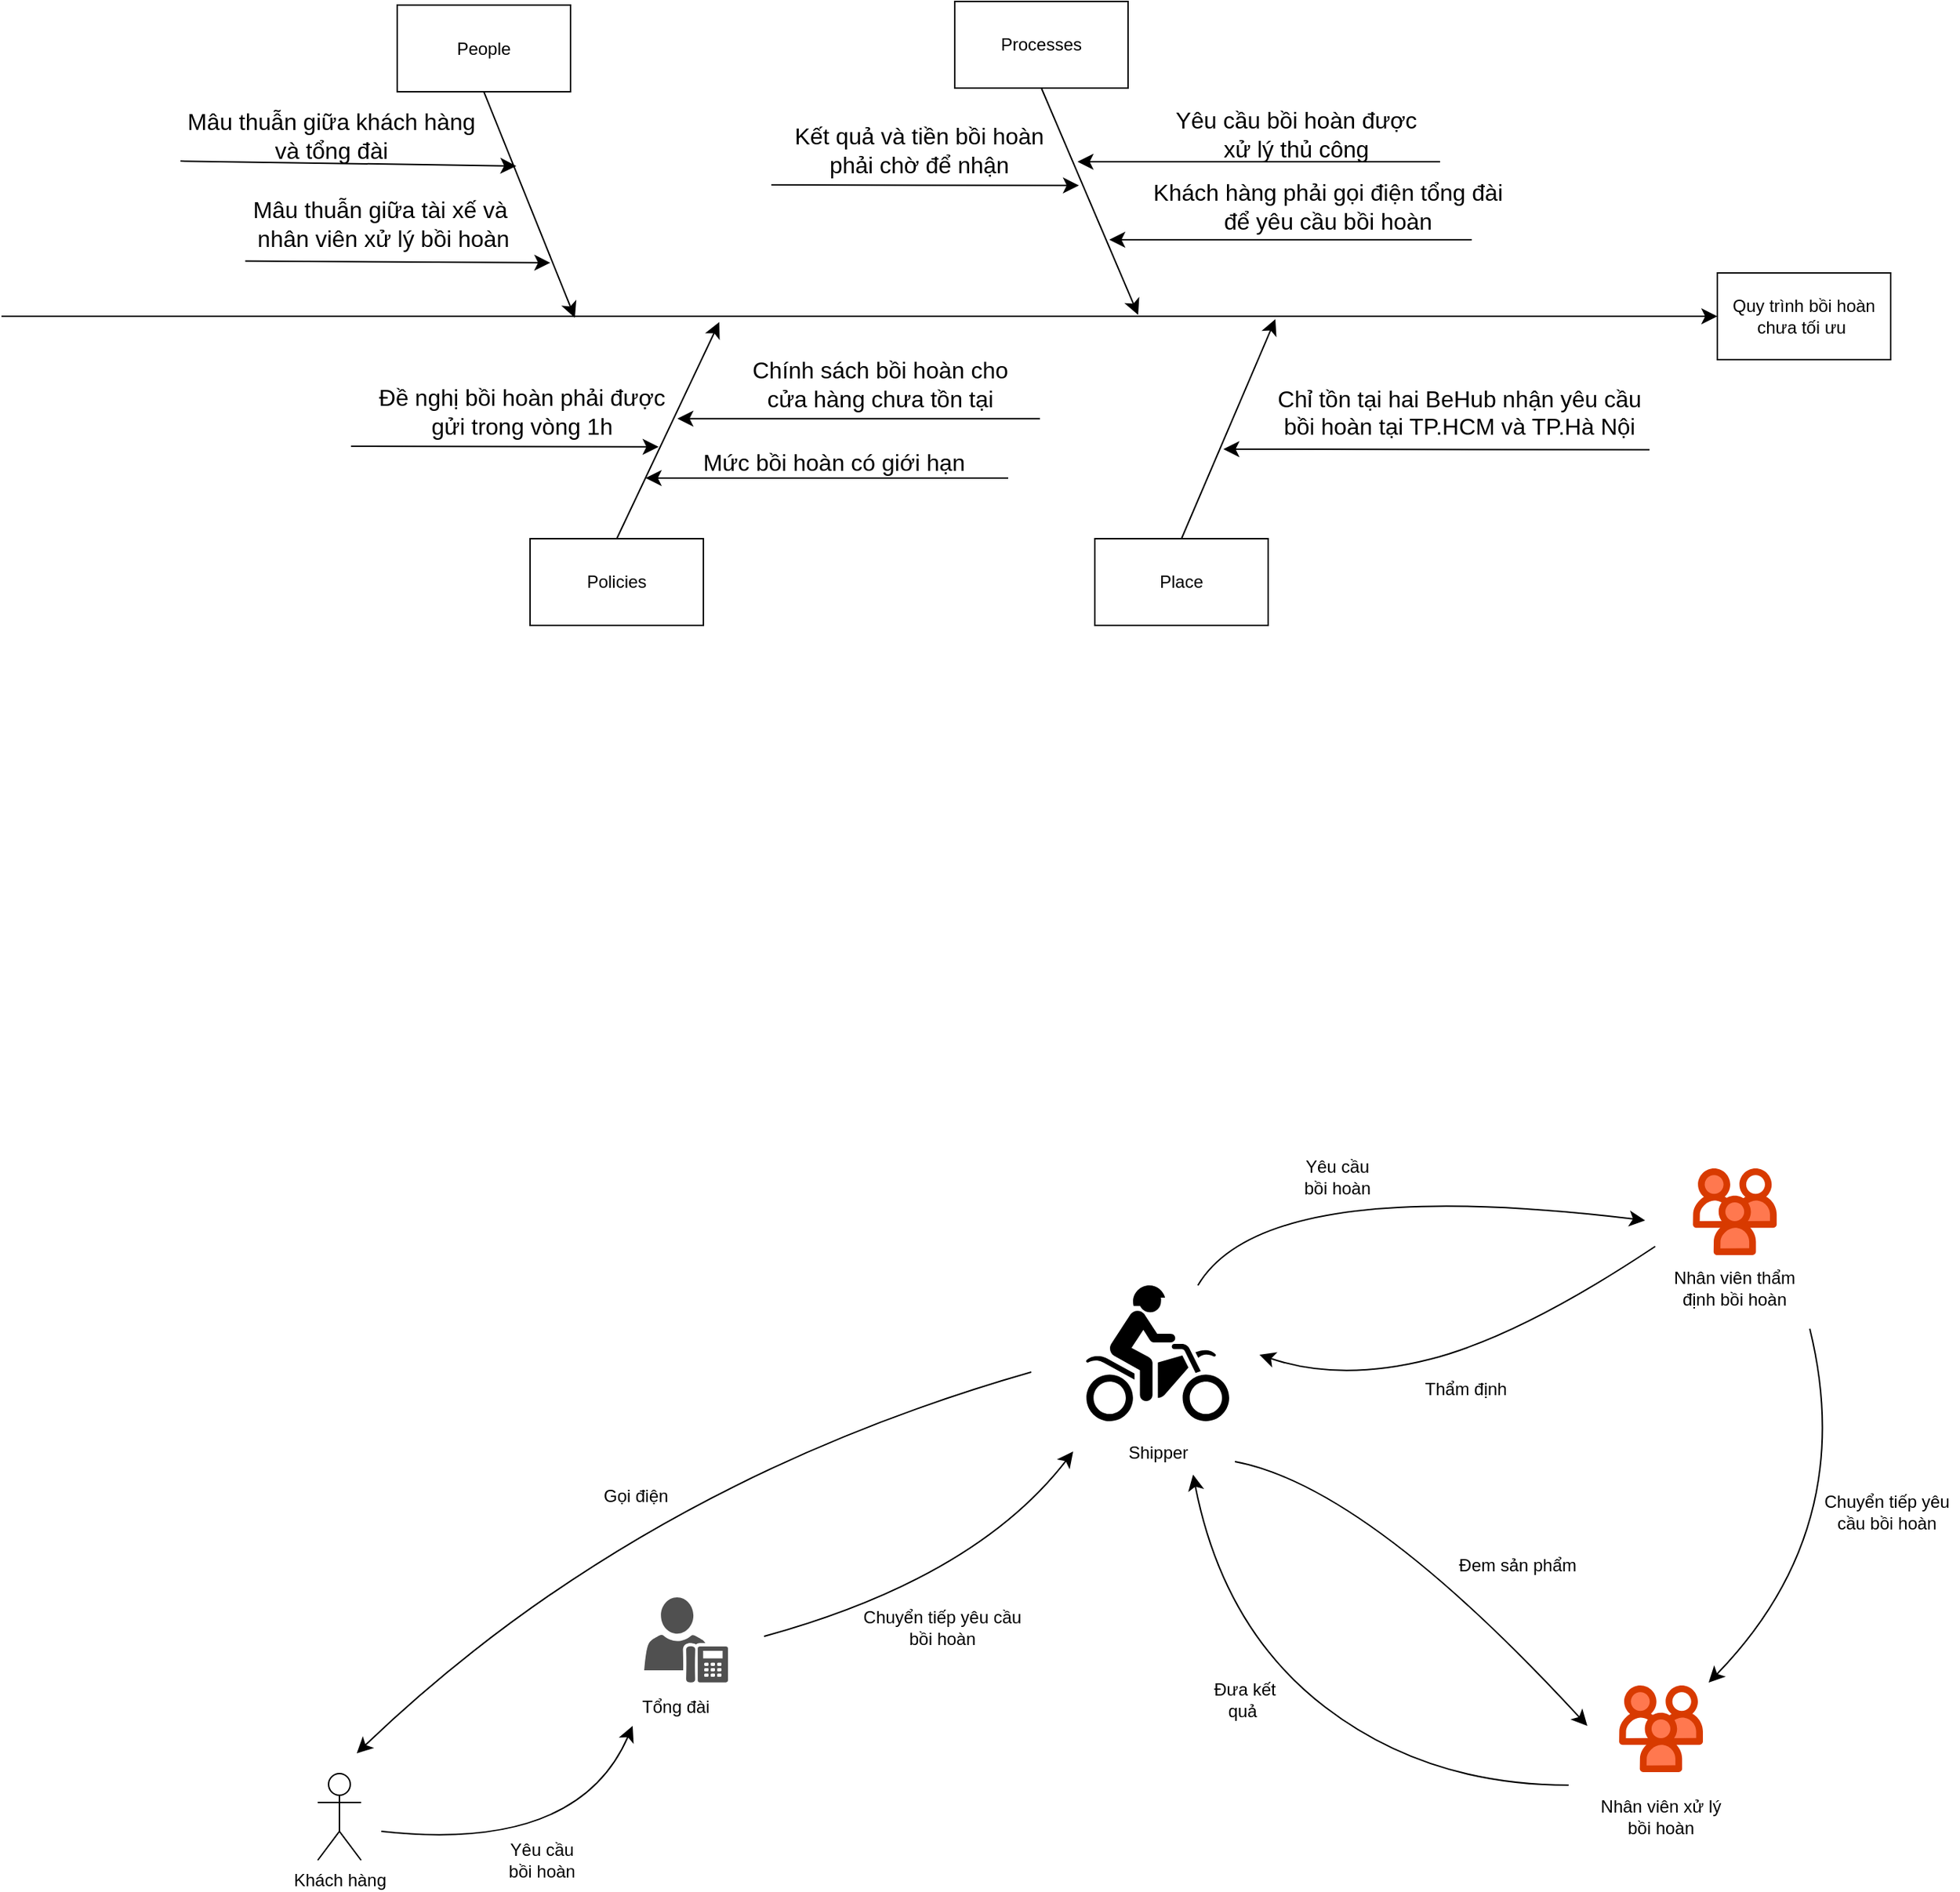 <mxfile version="26.1.3">
  <diagram name="Page-1" id="skMmWQSyblpexci2RbYU">
    <mxGraphModel dx="2180" dy="829" grid="0" gridSize="10" guides="1" tooltips="1" connect="1" arrows="1" fold="1" page="0" pageScale="1" pageWidth="850" pageHeight="1100" math="0" shadow="0">
      <root>
        <mxCell id="0" />
        <mxCell id="1" parent="0" />
        <mxCell id="IP3LngXVH1wphO-wjGAb-1" value="Quy trình bồi hoàn chưa tối ưu&amp;nbsp;" style="rounded=0;whiteSpace=wrap;html=1;" parent="1" vertex="1">
          <mxGeometry x="588" y="207" width="120" height="60" as="geometry" />
        </mxCell>
        <mxCell id="IP3LngXVH1wphO-wjGAb-5" value="" style="endArrow=classic;html=1;rounded=0;fontSize=12;startSize=8;endSize=8;curved=1;exitX=1;exitY=0.5;exitDx=0;exitDy=0;" parent="1" target="IP3LngXVH1wphO-wjGAb-1" edge="1">
          <mxGeometry width="50" height="50" relative="1" as="geometry">
            <mxPoint x="-600" y="237" as="sourcePoint" />
            <mxPoint x="-24" y="104" as="targetPoint" />
            <Array as="points">
              <mxPoint x="-79" y="237" />
            </Array>
          </mxGeometry>
        </mxCell>
        <mxCell id="IP3LngXVH1wphO-wjGAb-6" value="Place" style="rounded=0;whiteSpace=wrap;html=1;" parent="1" vertex="1">
          <mxGeometry x="157" y="391" width="120" height="60" as="geometry" />
        </mxCell>
        <mxCell id="IP3LngXVH1wphO-wjGAb-7" value="People" style="rounded=0;whiteSpace=wrap;html=1;" parent="1" vertex="1">
          <mxGeometry x="-326" y="21.54" width="120" height="60" as="geometry" />
        </mxCell>
        <mxCell id="IP3LngXVH1wphO-wjGAb-8" value="Processes" style="rounded=0;whiteSpace=wrap;html=1;" parent="1" vertex="1">
          <mxGeometry x="60" y="19" width="120" height="60" as="geometry" />
        </mxCell>
        <mxCell id="IP3LngXVH1wphO-wjGAb-9" value="Policies" style="rounded=0;whiteSpace=wrap;html=1;" parent="1" vertex="1">
          <mxGeometry x="-234" y="391" width="120" height="60" as="geometry" />
        </mxCell>
        <mxCell id="IP3LngXVH1wphO-wjGAb-10" value="" style="endArrow=classic;html=1;rounded=0;fontSize=12;startSize=8;endSize=8;curved=1;exitX=0.5;exitY=1;exitDx=0;exitDy=0;" parent="1" source="IP3LngXVH1wphO-wjGAb-8" edge="1">
          <mxGeometry width="50" height="50" relative="1" as="geometry">
            <mxPoint x="335" y="122" as="sourcePoint" />
            <mxPoint x="187" y="236" as="targetPoint" />
          </mxGeometry>
        </mxCell>
        <mxCell id="IP3LngXVH1wphO-wjGAb-11" value="" style="endArrow=classic;html=1;rounded=0;fontSize=12;startSize=8;endSize=8;curved=1;" parent="1" edge="1">
          <mxGeometry width="50" height="50" relative="1" as="geometry">
            <mxPoint x="396" y="130" as="sourcePoint" />
            <mxPoint x="145" y="130" as="targetPoint" />
          </mxGeometry>
        </mxCell>
        <mxCell id="IP3LngXVH1wphO-wjGAb-12" value="Yêu cầu bồi hoàn được&lt;br&gt;xử lý thủ công" style="text;html=1;align=center;verticalAlign=middle;resizable=0;points=[];autosize=1;strokeColor=none;fillColor=none;fontSize=16;" parent="1" vertex="1">
          <mxGeometry x="203" y="86" width="185" height="50" as="geometry" />
        </mxCell>
        <mxCell id="IP3LngXVH1wphO-wjGAb-14" value="Mâu thuẫn giữa khách hàng &lt;br&gt;và tổng đài" style="text;html=1;align=center;verticalAlign=middle;resizable=0;points=[];autosize=1;strokeColor=none;fillColor=none;fontSize=16;" parent="1" vertex="1">
          <mxGeometry x="-481" y="86.54" width="217" height="50" as="geometry" />
        </mxCell>
        <mxCell id="IP3LngXVH1wphO-wjGAb-15" value="" style="endArrow=classic;html=1;rounded=0;fontSize=12;startSize=8;endSize=8;curved=1;" parent="1" edge="1">
          <mxGeometry width="50" height="50" relative="1" as="geometry">
            <mxPoint x="418" y="184" as="sourcePoint" />
            <mxPoint x="167" y="184" as="targetPoint" />
          </mxGeometry>
        </mxCell>
        <mxCell id="IP3LngXVH1wphO-wjGAb-16" value="" style="endArrow=classic;html=1;rounded=0;fontSize=12;startSize=8;endSize=8;curved=1;exitX=0.5;exitY=0;exitDx=0;exitDy=0;" parent="1" source="IP3LngXVH1wphO-wjGAb-6" edge="1">
          <mxGeometry width="50" height="50" relative="1" as="geometry">
            <mxPoint x="205" y="237" as="sourcePoint" />
            <mxPoint x="282" y="239" as="targetPoint" />
          </mxGeometry>
        </mxCell>
        <mxCell id="IP3LngXVH1wphO-wjGAb-17" value="" style="endArrow=classic;html=1;rounded=0;fontSize=12;startSize=8;endSize=8;curved=1;exitX=0.989;exitY=0.734;exitDx=0;exitDy=0;exitPerimeter=0;" parent="1" source="IP3LngXVH1wphO-wjGAb-18" edge="1">
          <mxGeometry width="50" height="50" relative="1" as="geometry">
            <mxPoint x="583" y="329" as="sourcePoint" />
            <mxPoint x="246" y="329" as="targetPoint" />
          </mxGeometry>
        </mxCell>
        <mxCell id="IP3LngXVH1wphO-wjGAb-18" value="Chỉ tồn tại hai BeHub nhận yêu cầu&lt;br&gt;bồi hoàn tại TP.HCM và TP.Hà Nội&lt;div&gt;&lt;br&gt;&lt;/div&gt;" style="text;html=1;align=center;verticalAlign=middle;resizable=0;points=[];autosize=1;strokeColor=none;fillColor=none;fontSize=16;" parent="1" vertex="1">
          <mxGeometry x="274" y="278" width="270" height="70" as="geometry" />
        </mxCell>
        <mxCell id="IP3LngXVH1wphO-wjGAb-21" value="" style="endArrow=classic;html=1;rounded=0;fontSize=12;startSize=8;endSize=8;curved=1;" parent="1" edge="1">
          <mxGeometry width="50" height="50" relative="1" as="geometry">
            <mxPoint x="-67" y="146" as="sourcePoint" />
            <mxPoint x="146" y="146.41" as="targetPoint" />
          </mxGeometry>
        </mxCell>
        <mxCell id="IP3LngXVH1wphO-wjGAb-22" value="Chính sách bồi hoàn cho&lt;br&gt;cửa hàng chưa tồn tại" style="text;html=1;align=center;verticalAlign=middle;resizable=0;points=[];autosize=1;strokeColor=none;fillColor=none;fontSize=16;" parent="1" vertex="1">
          <mxGeometry x="-90" y="259" width="195" height="50" as="geometry" />
        </mxCell>
        <mxCell id="IP3LngXVH1wphO-wjGAb-23" value="" style="endArrow=classic;html=1;rounded=0;fontSize=12;startSize=8;endSize=8;curved=1;exitX=0.5;exitY=0;exitDx=0;exitDy=0;" parent="1" source="IP3LngXVH1wphO-wjGAb-9" edge="1">
          <mxGeometry width="50" height="50" relative="1" as="geometry">
            <mxPoint x="-46" y="393" as="sourcePoint" />
            <mxPoint x="-103" y="241" as="targetPoint" />
          </mxGeometry>
        </mxCell>
        <mxCell id="IP3LngXVH1wphO-wjGAb-24" value="" style="endArrow=classic;html=1;rounded=0;fontSize=12;startSize=8;endSize=8;curved=1;" parent="1" edge="1">
          <mxGeometry width="50" height="50" relative="1" as="geometry">
            <mxPoint x="119" y="307.82" as="sourcePoint" />
            <mxPoint x="-132" y="307.82" as="targetPoint" />
          </mxGeometry>
        </mxCell>
        <mxCell id="IP3LngXVH1wphO-wjGAb-25" value="" style="endArrow=classic;html=1;rounded=0;fontSize=12;startSize=8;endSize=8;curved=1;" parent="1" edge="1">
          <mxGeometry width="50" height="50" relative="1" as="geometry">
            <mxPoint x="97" y="349" as="sourcePoint" />
            <mxPoint x="-154" y="349" as="targetPoint" />
          </mxGeometry>
        </mxCell>
        <mxCell id="IP3LngXVH1wphO-wjGAb-26" value="Mức bồi hoàn có giới hạn" style="text;html=1;align=center;verticalAlign=middle;resizable=0;points=[];autosize=1;strokeColor=none;fillColor=none;fontSize=16;" parent="1" vertex="1">
          <mxGeometry x="-124" y="322" width="199" height="31" as="geometry" />
        </mxCell>
        <mxCell id="IP3LngXVH1wphO-wjGAb-27" value="Kết quả và tiền bồi hoàn &lt;br&gt;phải&amp;nbsp;chờ để nhận" style="text;html=1;align=center;verticalAlign=middle;resizable=0;points=[];autosize=1;strokeColor=none;fillColor=none;fontSize=16;" parent="1" vertex="1">
          <mxGeometry x="-61" y="97" width="191" height="50" as="geometry" />
        </mxCell>
        <mxCell id="IP3LngXVH1wphO-wjGAb-29" value="Đề nghị bồi hoàn phải được&lt;br&gt;gửi trong vòng 1h" style="text;html=1;align=center;verticalAlign=middle;resizable=0;points=[];autosize=1;strokeColor=none;fillColor=none;fontSize=16;" parent="1" vertex="1">
          <mxGeometry x="-348" y="278" width="216" height="50" as="geometry" />
        </mxCell>
        <mxCell id="IP3LngXVH1wphO-wjGAb-31" value="" style="endArrow=classic;html=1;rounded=0;fontSize=12;startSize=8;endSize=8;curved=1;" parent="1" edge="1">
          <mxGeometry width="50" height="50" relative="1" as="geometry">
            <mxPoint x="-358" y="327" as="sourcePoint" />
            <mxPoint x="-145" y="327.41" as="targetPoint" />
          </mxGeometry>
        </mxCell>
        <mxCell id="IP3LngXVH1wphO-wjGAb-32" value="Khách hàng phải gọi điện tổng đài&lt;br&gt;để yêu cầu bồi hoàn" style="text;html=1;align=center;verticalAlign=middle;resizable=0;points=[];autosize=1;strokeColor=none;fillColor=none;fontSize=16;" parent="1" vertex="1">
          <mxGeometry x="188" y="136" width="260" height="50" as="geometry" />
        </mxCell>
        <mxCell id="IP3LngXVH1wphO-wjGAb-34" value="" style="endArrow=classic;html=1;rounded=0;fontSize=12;startSize=8;endSize=8;curved=1;exitX=0.5;exitY=1;exitDx=0;exitDy=0;" parent="1" source="IP3LngXVH1wphO-wjGAb-7" edge="1">
          <mxGeometry width="50" height="50" relative="1" as="geometry">
            <mxPoint x="-270" y="70" as="sourcePoint" />
            <mxPoint x="-203" y="238" as="targetPoint" />
          </mxGeometry>
        </mxCell>
        <mxCell id="IP3LngXVH1wphO-wjGAb-35" value="" style="endArrow=classic;html=1;rounded=0;fontSize=12;startSize=8;endSize=8;curved=1;" parent="1" edge="1">
          <mxGeometry width="50" height="50" relative="1" as="geometry">
            <mxPoint x="-476" y="129.54" as="sourcePoint" />
            <mxPoint x="-243.5" y="132.95" as="targetPoint" />
          </mxGeometry>
        </mxCell>
        <mxCell id="IP3LngXVH1wphO-wjGAb-36" value="" style="endArrow=classic;html=1;rounded=0;fontSize=12;startSize=8;endSize=8;curved=1;exitX=0.024;exitY=1.025;exitDx=0;exitDy=0;exitPerimeter=0;" parent="1" source="IP3LngXVH1wphO-wjGAb-37" edge="1">
          <mxGeometry width="50" height="50" relative="1" as="geometry">
            <mxPoint x="-535" y="199.54" as="sourcePoint" />
            <mxPoint x="-220" y="199.95" as="targetPoint" />
          </mxGeometry>
        </mxCell>
        <mxCell id="IP3LngXVH1wphO-wjGAb-37" value="Mâu thuẫn giữa tài xế và&amp;nbsp;&lt;br&gt;nhân viên xử lý bồi hoàn" style="text;html=1;align=center;verticalAlign=middle;resizable=0;points=[];autosize=1;strokeColor=none;fillColor=none;fontSize=16;" parent="1" vertex="1">
          <mxGeometry x="-436" y="147.54" width="199" height="50" as="geometry" />
        </mxCell>
        <mxCell id="IP3LngXVH1wphO-wjGAb-39" value="Khách hàng" style="shape=umlActor;verticalLabelPosition=bottom;verticalAlign=top;html=1;outlineConnect=0;" parent="1" vertex="1">
          <mxGeometry x="-381" y="1246" width="30" height="60" as="geometry" />
        </mxCell>
        <mxCell id="IP3LngXVH1wphO-wjGAb-44" value="" style="sketch=0;pointerEvents=1;shadow=0;dashed=0;html=1;strokeColor=none;fillColor=#505050;labelPosition=center;verticalLabelPosition=bottom;verticalAlign=top;outlineConnect=0;align=center;shape=mxgraph.office.users.um_enabled_user;" parent="1" vertex="1">
          <mxGeometry x="-155" y="1124" width="58" height="59" as="geometry" />
        </mxCell>
        <mxCell id="IP3LngXVH1wphO-wjGAb-51" value="Tổng đài" style="text;html=1;align=center;verticalAlign=middle;whiteSpace=wrap;rounded=0;" parent="1" vertex="1">
          <mxGeometry x="-163" y="1187" width="60" height="26" as="geometry" />
        </mxCell>
        <mxCell id="IP3LngXVH1wphO-wjGAb-52" value="" style="endArrow=classic;html=1;rounded=0;fontSize=12;startSize=8;endSize=8;curved=1;entryX=0;entryY=1;entryDx=0;entryDy=0;" parent="1" target="IP3LngXVH1wphO-wjGAb-51" edge="1">
          <mxGeometry width="50" height="50" relative="1" as="geometry">
            <mxPoint x="-337" y="1286" as="sourcePoint" />
            <mxPoint x="-244" y="1259" as="targetPoint" />
            <Array as="points">
              <mxPoint x="-201" y="1301" />
            </Array>
          </mxGeometry>
        </mxCell>
        <mxCell id="IP3LngXVH1wphO-wjGAb-53" value="Yêu cầu&amp;nbsp;&lt;br&gt;bồi hoàn&amp;nbsp;" style="text;html=1;align=center;verticalAlign=middle;whiteSpace=wrap;rounded=0;" parent="1" vertex="1">
          <mxGeometry x="-254" y="1291" width="60" height="30" as="geometry" />
        </mxCell>
        <mxCell id="IP3LngXVH1wphO-wjGAb-55" value="" style="shape=mxgraph.signs.sports.dirt_bike;html=1;pointerEvents=1;fillColor=#000000;strokeColor=none;verticalLabelPosition=bottom;verticalAlign=top;align=center;" parent="1" vertex="1">
          <mxGeometry x="151" y="908" width="99" height="94" as="geometry" />
        </mxCell>
        <mxCell id="IP3LngXVH1wphO-wjGAb-56" value="Shipper" style="text;html=1;align=center;verticalAlign=middle;whiteSpace=wrap;rounded=0;" parent="1" vertex="1">
          <mxGeometry x="170.5" y="1009" width="60" height="30" as="geometry" />
        </mxCell>
        <mxCell id="U_PIkrMg_ZQXYNeByQK9-1" value="" style="verticalLabelPosition=bottom;aspect=fixed;html=1;shape=mxgraph.salesforce.employees;" vertex="1" parent="1">
          <mxGeometry x="519.9" y="1185" width="58.2" height="60" as="geometry" />
        </mxCell>
        <mxCell id="U_PIkrMg_ZQXYNeByQK9-2" value="" style="verticalLabelPosition=bottom;aspect=fixed;html=1;shape=mxgraph.salesforce.employees;" vertex="1" parent="1">
          <mxGeometry x="571" y="827" width="58.2" height="60" as="geometry" />
        </mxCell>
        <mxCell id="U_PIkrMg_ZQXYNeByQK9-3" value="Nhân viên thẩm định bồi hoàn" style="text;html=1;align=center;verticalAlign=middle;whiteSpace=wrap;rounded=0;" vertex="1" parent="1">
          <mxGeometry x="555.1" y="895" width="90" height="30" as="geometry" />
        </mxCell>
        <mxCell id="U_PIkrMg_ZQXYNeByQK9-6" value="" style="endArrow=classic;html=1;rounded=0;fontSize=12;startSize=8;endSize=8;curved=1;" edge="1" parent="1" source="IP3LngXVH1wphO-wjGAb-55">
          <mxGeometry width="50" height="50" relative="1" as="geometry">
            <mxPoint x="240" y="908" as="sourcePoint" />
            <mxPoint x="538" y="863" as="targetPoint" />
            <Array as="points">
              <mxPoint x="274" y="831" />
            </Array>
          </mxGeometry>
        </mxCell>
        <mxCell id="U_PIkrMg_ZQXYNeByQK9-7" value="Yêu cầu bồi hoàn" style="text;html=1;align=center;verticalAlign=middle;whiteSpace=wrap;rounded=0;" vertex="1" parent="1">
          <mxGeometry x="295" y="818" width="60" height="30" as="geometry" />
        </mxCell>
        <mxCell id="U_PIkrMg_ZQXYNeByQK9-8" value="" style="endArrow=classic;html=1;rounded=0;fontSize=12;startSize=8;endSize=8;curved=1;" edge="1" parent="1">
          <mxGeometry width="50" height="50" relative="1" as="geometry">
            <mxPoint x="545" y="881" as="sourcePoint" />
            <mxPoint x="271" y="956" as="targetPoint" />
            <Array as="points">
              <mxPoint x="452" y="943" />
              <mxPoint x="327" y="975" />
            </Array>
          </mxGeometry>
        </mxCell>
        <mxCell id="U_PIkrMg_ZQXYNeByQK9-9" value="Thẩm định" style="text;html=1;align=center;verticalAlign=middle;whiteSpace=wrap;rounded=0;" vertex="1" parent="1">
          <mxGeometry x="384" y="965" width="60" height="30" as="geometry" />
        </mxCell>
        <mxCell id="U_PIkrMg_ZQXYNeByQK9-10" value="Nhân viên xử lý bồi hoàn" style="text;html=1;align=center;verticalAlign=middle;whiteSpace=wrap;rounded=0;" vertex="1" parent="1">
          <mxGeometry x="498" y="1261" width="102" height="30" as="geometry" />
        </mxCell>
        <mxCell id="U_PIkrMg_ZQXYNeByQK9-17" value="" style="endArrow=classic;html=1;rounded=0;fontSize=12;startSize=8;endSize=8;curved=1;" edge="1" parent="1">
          <mxGeometry width="50" height="50" relative="1" as="geometry">
            <mxPoint x="652" y="938" as="sourcePoint" />
            <mxPoint x="582" y="1183" as="targetPoint" />
            <Array as="points">
              <mxPoint x="686" y="1076" />
            </Array>
          </mxGeometry>
        </mxCell>
        <mxCell id="U_PIkrMg_ZQXYNeByQK9-19" value="Chuyển tiếp yêu cầu bồi hoàn" style="text;html=1;align=center;verticalAlign=middle;whiteSpace=wrap;rounded=0;" vertex="1" parent="1">
          <mxGeometry x="656" y="1050" width="99" height="30" as="geometry" />
        </mxCell>
        <mxCell id="U_PIkrMg_ZQXYNeByQK9-20" value="" style="endArrow=classic;html=1;rounded=0;fontSize=12;startSize=8;endSize=8;curved=1;" edge="1" parent="1">
          <mxGeometry width="50" height="50" relative="1" as="geometry">
            <mxPoint x="254" y="1030" as="sourcePoint" />
            <mxPoint x="498" y="1213" as="targetPoint" />
            <Array as="points">
              <mxPoint x="345" y="1047" />
            </Array>
          </mxGeometry>
        </mxCell>
        <mxCell id="U_PIkrMg_ZQXYNeByQK9-23" value="Đem sản phẩm&amp;nbsp;" style="text;html=1;align=center;verticalAlign=middle;resizable=0;points=[];autosize=1;strokeColor=none;fillColor=none;" vertex="1" parent="1">
          <mxGeometry x="399" y="1089" width="103" height="26" as="geometry" />
        </mxCell>
        <mxCell id="U_PIkrMg_ZQXYNeByQK9-24" value="" style="endArrow=classic;html=1;rounded=0;fontSize=12;startSize=8;endSize=8;curved=1;" edge="1" parent="1">
          <mxGeometry width="50" height="50" relative="1" as="geometry">
            <mxPoint x="485" y="1254" as="sourcePoint" />
            <mxPoint x="225" y="1039" as="targetPoint" />
            <Array as="points">
              <mxPoint x="387" y="1254" />
              <mxPoint x="246" y="1146" />
            </Array>
          </mxGeometry>
        </mxCell>
        <mxCell id="U_PIkrMg_ZQXYNeByQK9-27" value="Đưa kết quả&amp;nbsp;" style="text;html=1;align=center;verticalAlign=middle;whiteSpace=wrap;rounded=0;" vertex="1" parent="1">
          <mxGeometry x="230.5" y="1180" width="60" height="30" as="geometry" />
        </mxCell>
        <mxCell id="U_PIkrMg_ZQXYNeByQK9-28" value="" style="endArrow=classic;html=1;rounded=0;fontSize=12;startSize=8;endSize=8;curved=1;entryX=0.5;entryY=1;entryDx=0;entryDy=0;" edge="1" parent="1">
          <mxGeometry width="50" height="50" relative="1" as="geometry">
            <mxPoint x="-72" y="1151" as="sourcePoint" />
            <mxPoint x="142" y="1023" as="targetPoint" />
            <Array as="points">
              <mxPoint x="74" y="1111" />
            </Array>
          </mxGeometry>
        </mxCell>
        <mxCell id="U_PIkrMg_ZQXYNeByQK9-32" value="Chuyển tiếp yêu cầu &lt;br&gt;bồi hoàn" style="text;html=1;align=center;verticalAlign=middle;resizable=0;points=[];autosize=1;strokeColor=none;fillColor=none;" vertex="1" parent="1">
          <mxGeometry x="-13" y="1124" width="127" height="41" as="geometry" />
        </mxCell>
        <mxCell id="U_PIkrMg_ZQXYNeByQK9-33" value="" style="endArrow=classic;html=1;rounded=0;fontSize=12;startSize=8;endSize=8;curved=1;" edge="1" parent="1">
          <mxGeometry width="50" height="50" relative="1" as="geometry">
            <mxPoint x="113" y="968" as="sourcePoint" />
            <mxPoint x="-354" y="1232" as="targetPoint" />
            <Array as="points">
              <mxPoint x="-160" y="1046" />
            </Array>
          </mxGeometry>
        </mxCell>
        <mxCell id="U_PIkrMg_ZQXYNeByQK9-34" value="Gọi điện&amp;nbsp;" style="text;html=1;align=center;verticalAlign=middle;whiteSpace=wrap;rounded=0;" vertex="1" parent="1">
          <mxGeometry x="-189" y="1039" width="60" height="30" as="geometry" />
        </mxCell>
      </root>
    </mxGraphModel>
  </diagram>
</mxfile>
